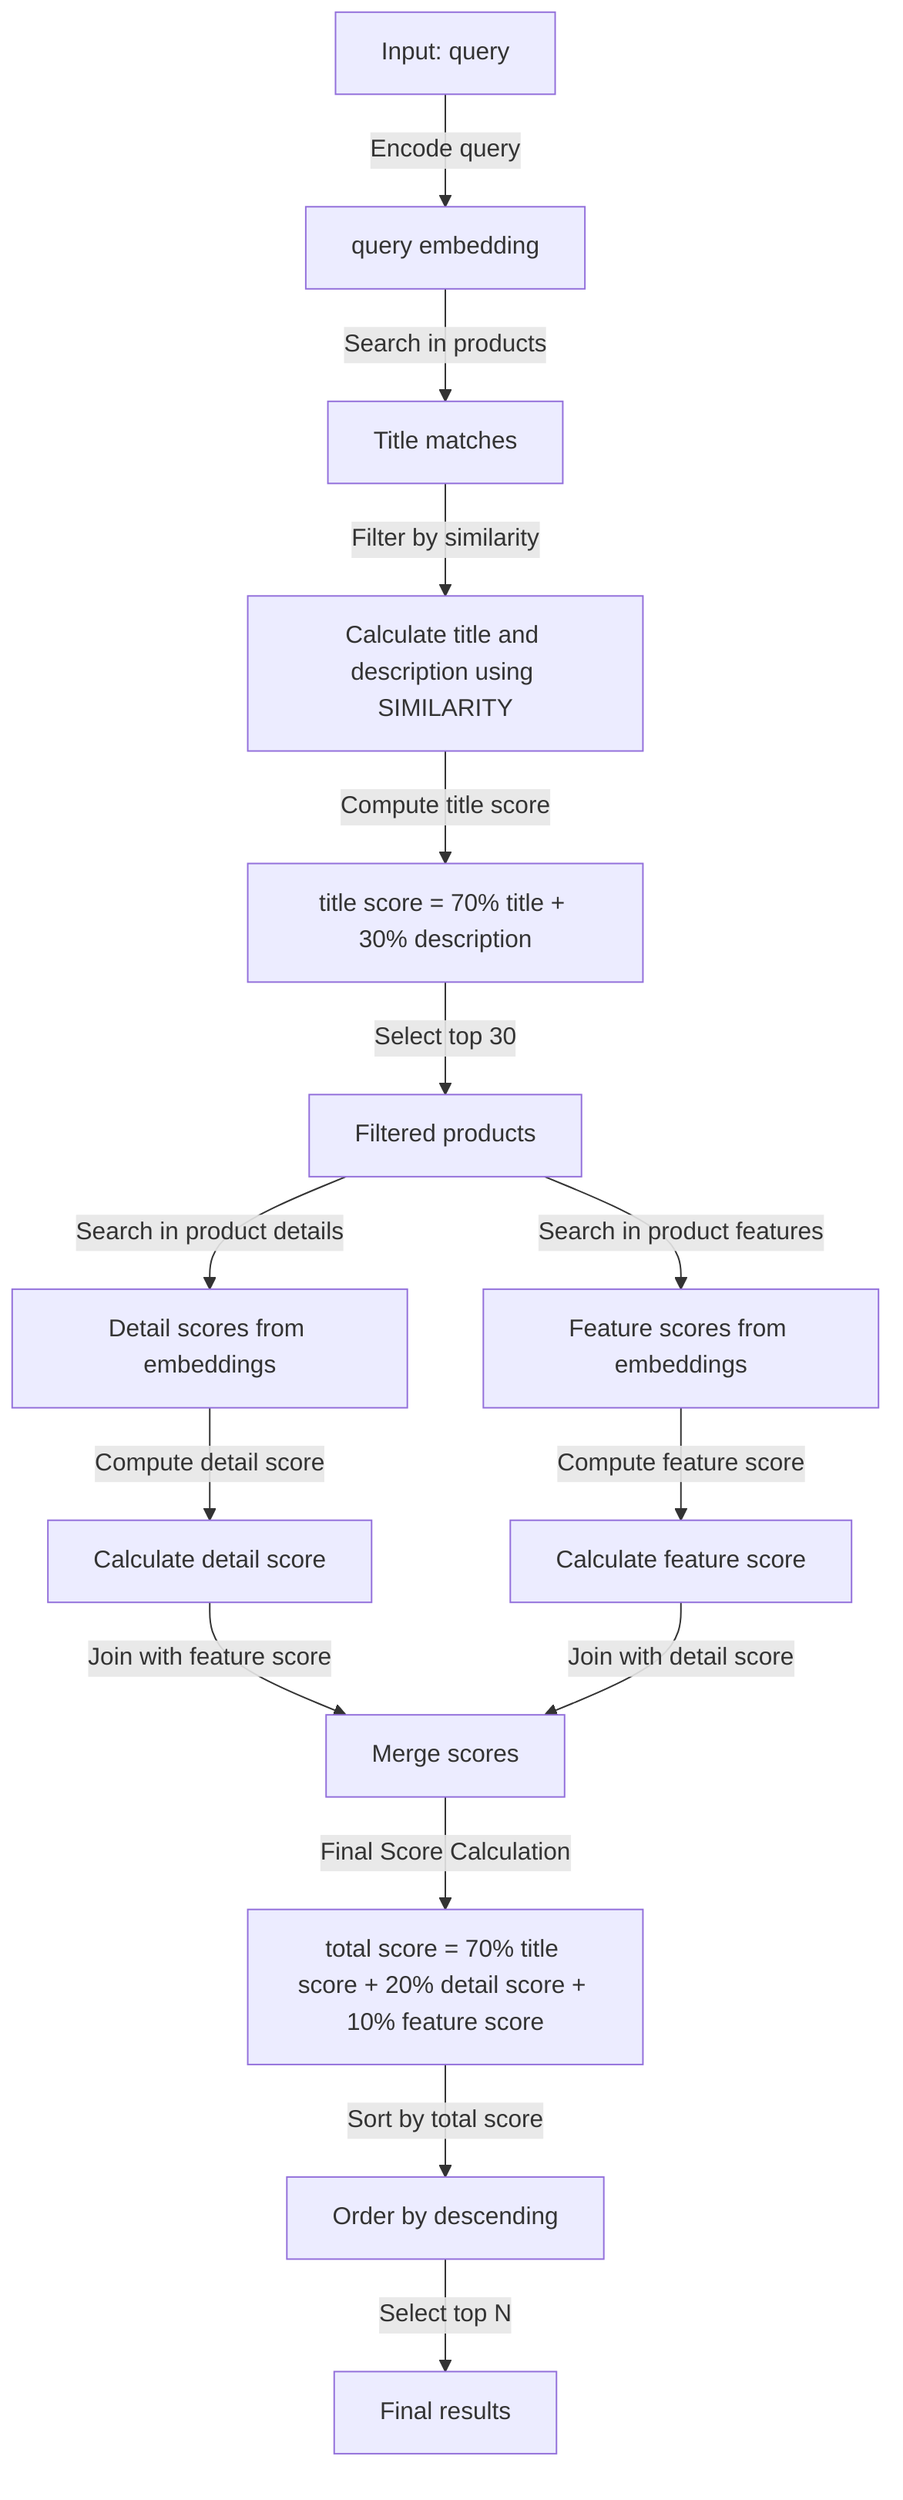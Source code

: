 graph TD;
    A[Input: query] -->|Encode query| B[query embedding];
    
    B -->|Search in products| C[Title matches];
    C -->|Filter by similarity| C1[Calculate title and description using SIMILARITY];
    C1 -->|Compute title score| C2[title score = 70% title + 30% description];
    C2 -->|Select top 30| C3[Filtered products];
    
    C3 -->|Search in product details| D[Detail scores from embeddings];
    D -->|Compute detail score| D1[Calculate detail score];
    
    C3 -->|Search in product features| E[Feature scores from embeddings];
    E -->|Compute feature score| E1[Calculate feature score];
    
    D1 -->|Join with feature score| F1[Merge scores];
    E1 -->|Join with detail score| F1;
    
    F1 -->|Final Score Calculation| F[total score = 70% title score + 20% detail score + 10% feature score];
    
    F -->|Sort by total score| G[Order by descending];
    G -->|Select top N| H[Final results];